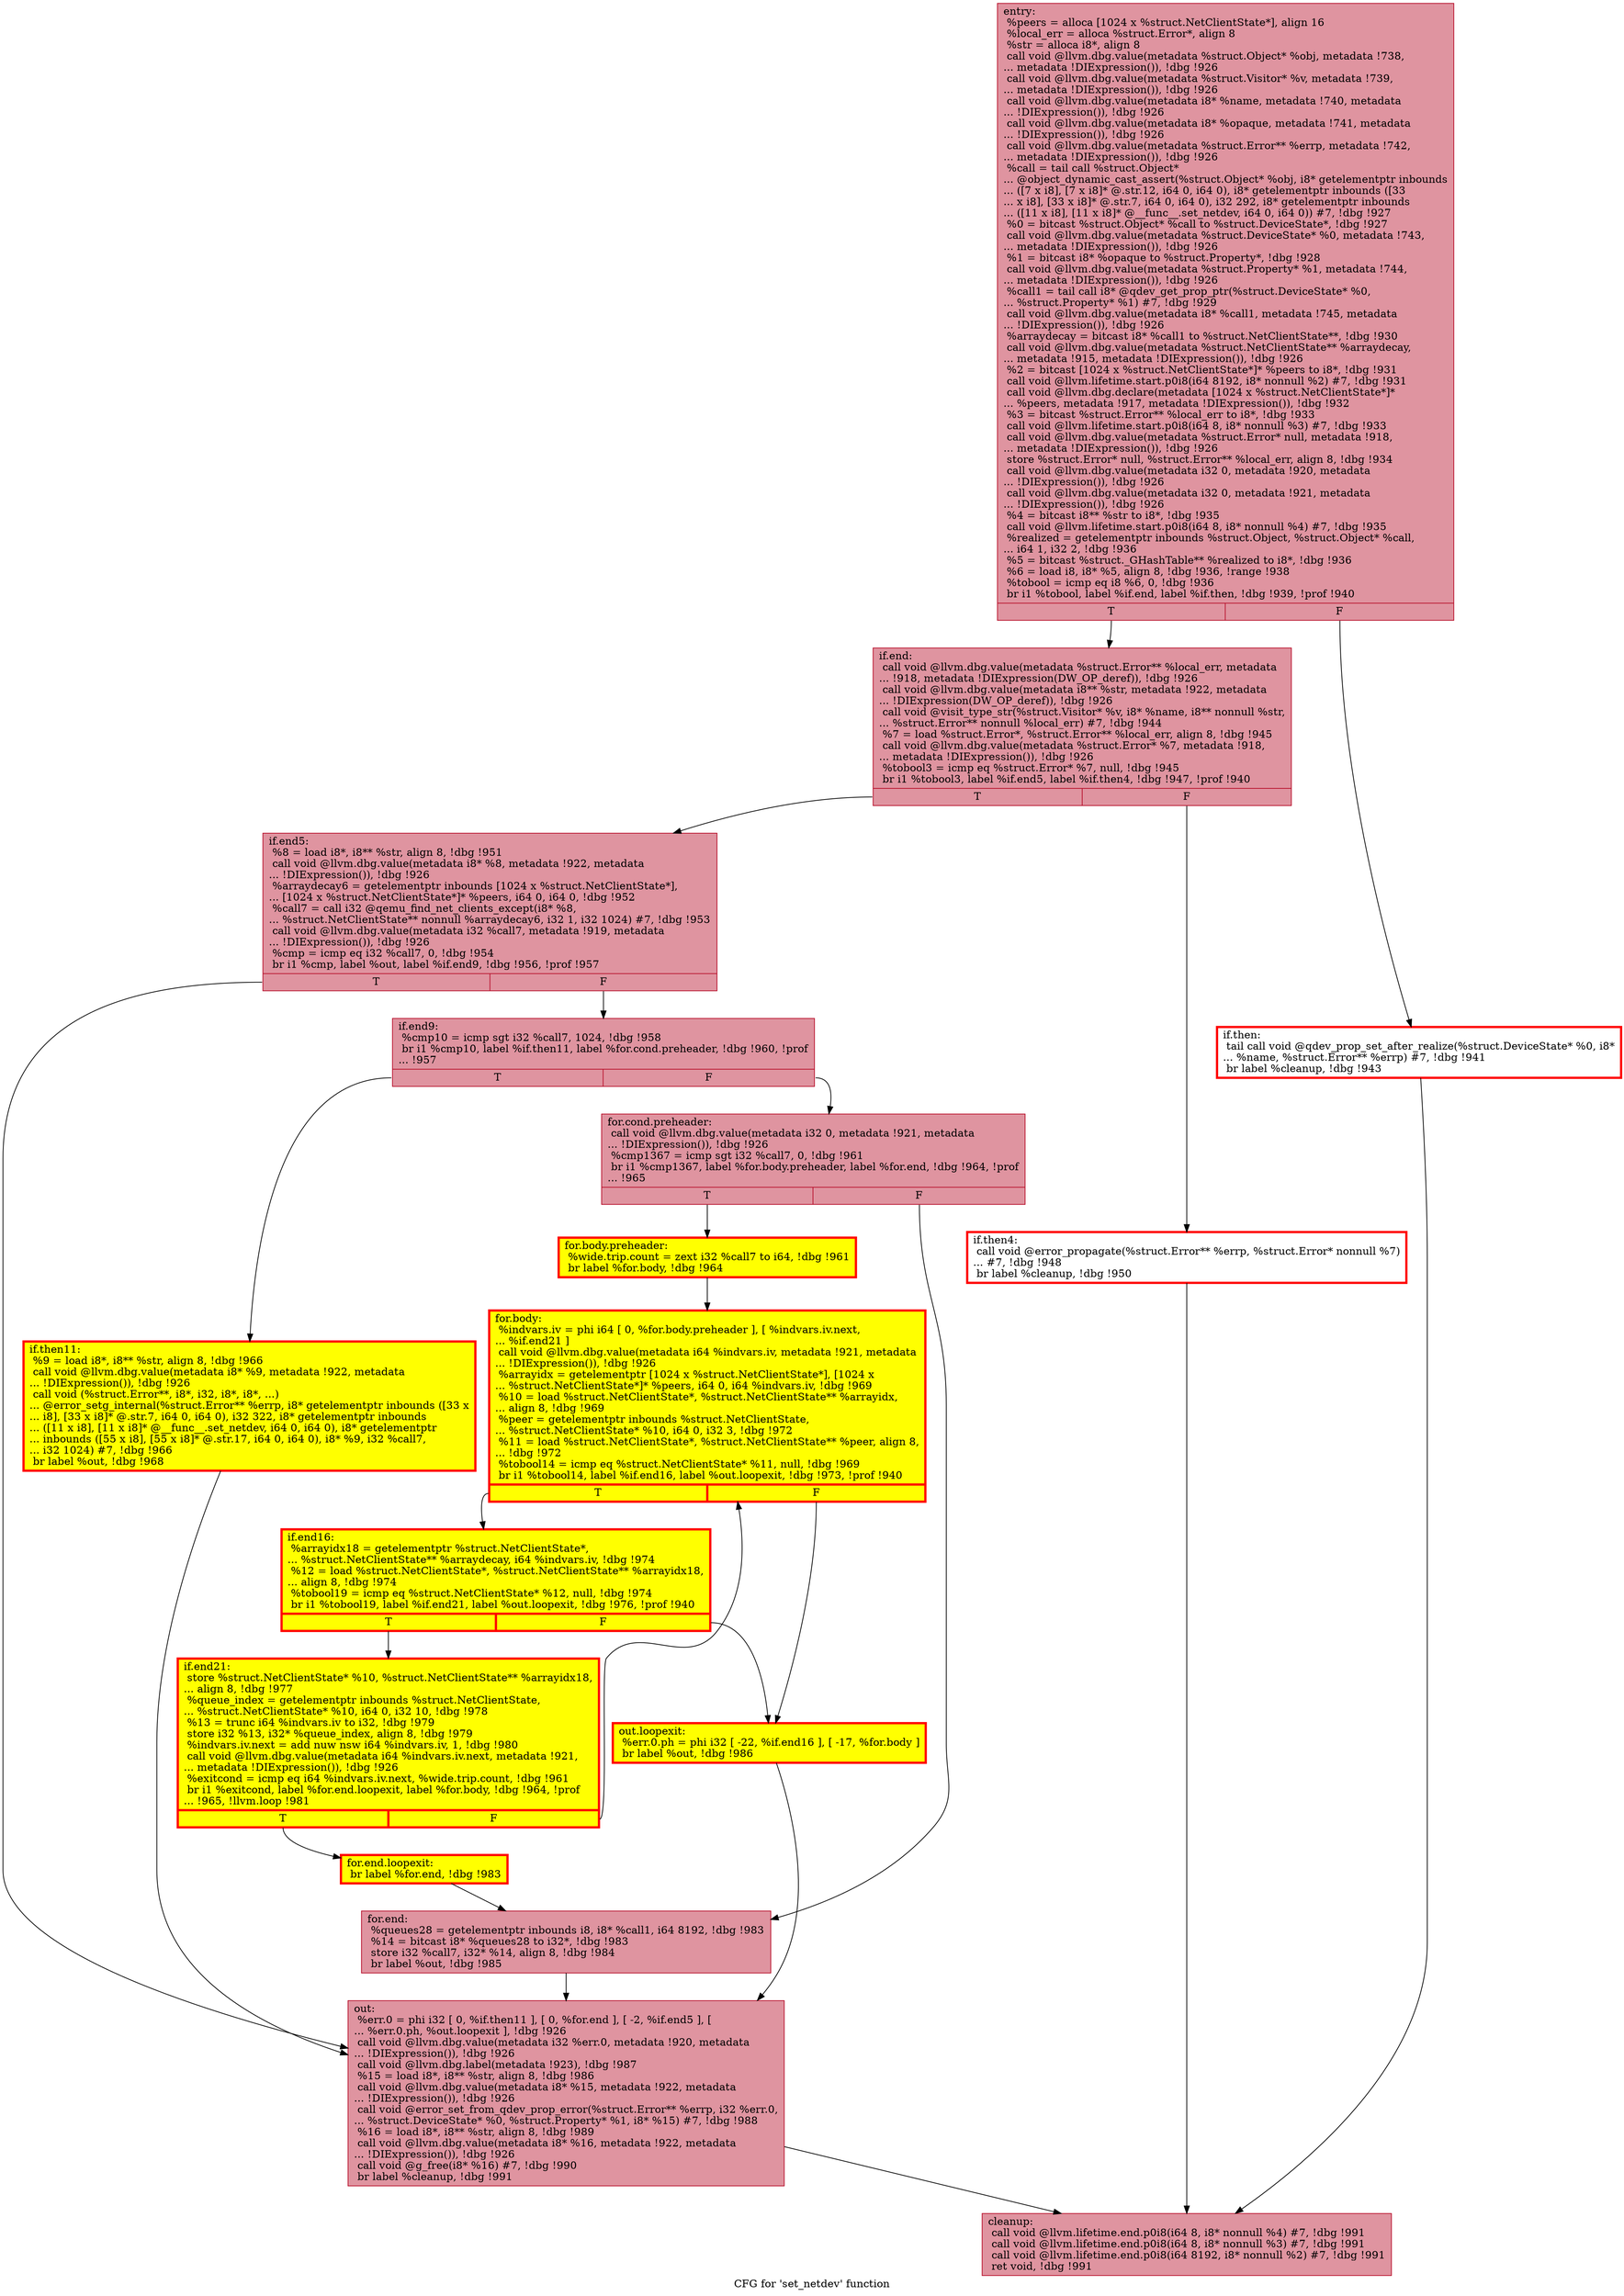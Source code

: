 digraph "CFG for 'set_netdev' function" {
	label="CFG for 'set_netdev' function";

	Node0x556c185917b0 [shape=record,color="#b70d28ff", style=filled, fillcolor="#b70d2870",label="{entry:\l  %peers = alloca [1024 x %struct.NetClientState*], align 16\l  %local_err = alloca %struct.Error*, align 8\l  %str = alloca i8*, align 8\l  call void @llvm.dbg.value(metadata %struct.Object* %obj, metadata !738,\l... metadata !DIExpression()), !dbg !926\l  call void @llvm.dbg.value(metadata %struct.Visitor* %v, metadata !739,\l... metadata !DIExpression()), !dbg !926\l  call void @llvm.dbg.value(metadata i8* %name, metadata !740, metadata\l... !DIExpression()), !dbg !926\l  call void @llvm.dbg.value(metadata i8* %opaque, metadata !741, metadata\l... !DIExpression()), !dbg !926\l  call void @llvm.dbg.value(metadata %struct.Error** %errp, metadata !742,\l... metadata !DIExpression()), !dbg !926\l  %call = tail call %struct.Object*\l... @object_dynamic_cast_assert(%struct.Object* %obj, i8* getelementptr inbounds\l... ([7 x i8], [7 x i8]* @.str.12, i64 0, i64 0), i8* getelementptr inbounds ([33\l... x i8], [33 x i8]* @.str.7, i64 0, i64 0), i32 292, i8* getelementptr inbounds\l... ([11 x i8], [11 x i8]* @__func__.set_netdev, i64 0, i64 0)) #7, !dbg !927\l  %0 = bitcast %struct.Object* %call to %struct.DeviceState*, !dbg !927\l  call void @llvm.dbg.value(metadata %struct.DeviceState* %0, metadata !743,\l... metadata !DIExpression()), !dbg !926\l  %1 = bitcast i8* %opaque to %struct.Property*, !dbg !928\l  call void @llvm.dbg.value(metadata %struct.Property* %1, metadata !744,\l... metadata !DIExpression()), !dbg !926\l  %call1 = tail call i8* @qdev_get_prop_ptr(%struct.DeviceState* %0,\l... %struct.Property* %1) #7, !dbg !929\l  call void @llvm.dbg.value(metadata i8* %call1, metadata !745, metadata\l... !DIExpression()), !dbg !926\l  %arraydecay = bitcast i8* %call1 to %struct.NetClientState**, !dbg !930\l  call void @llvm.dbg.value(metadata %struct.NetClientState** %arraydecay,\l... metadata !915, metadata !DIExpression()), !dbg !926\l  %2 = bitcast [1024 x %struct.NetClientState*]* %peers to i8*, !dbg !931\l  call void @llvm.lifetime.start.p0i8(i64 8192, i8* nonnull %2) #7, !dbg !931\l  call void @llvm.dbg.declare(metadata [1024 x %struct.NetClientState*]*\l... %peers, metadata !917, metadata !DIExpression()), !dbg !932\l  %3 = bitcast %struct.Error** %local_err to i8*, !dbg !933\l  call void @llvm.lifetime.start.p0i8(i64 8, i8* nonnull %3) #7, !dbg !933\l  call void @llvm.dbg.value(metadata %struct.Error* null, metadata !918,\l... metadata !DIExpression()), !dbg !926\l  store %struct.Error* null, %struct.Error** %local_err, align 8, !dbg !934\l  call void @llvm.dbg.value(metadata i32 0, metadata !920, metadata\l... !DIExpression()), !dbg !926\l  call void @llvm.dbg.value(metadata i32 0, metadata !921, metadata\l... !DIExpression()), !dbg !926\l  %4 = bitcast i8** %str to i8*, !dbg !935\l  call void @llvm.lifetime.start.p0i8(i64 8, i8* nonnull %4) #7, !dbg !935\l  %realized = getelementptr inbounds %struct.Object, %struct.Object* %call,\l... i64 1, i32 2, !dbg !936\l  %5 = bitcast %struct._GHashTable** %realized to i8*, !dbg !936\l  %6 = load i8, i8* %5, align 8, !dbg !936, !range !938\l  %tobool = icmp eq i8 %6, 0, !dbg !936\l  br i1 %tobool, label %if.end, label %if.then, !dbg !939, !prof !940\l|{<s0>T|<s1>F}}"];
	Node0x556c185917b0:s0 -> Node0x556c1859dc50;
	Node0x556c185917b0:s1 -> Node0x556c1859dbe0;
	Node0x556c1859dbe0 [shape=record,penwidth=3.0, color="red",label="{if.then:                                          \l  tail call void @qdev_prop_set_after_realize(%struct.DeviceState* %0, i8*\l... %name, %struct.Error** %errp) #7, !dbg !941\l  br label %cleanup, !dbg !943\l}"];
	Node0x556c1859dbe0 -> Node0x556c1859e560;
	Node0x556c1859dc50 [shape=record,color="#b70d28ff", style=filled, fillcolor="#b70d2870",label="{if.end:                                           \l  call void @llvm.dbg.value(metadata %struct.Error** %local_err, metadata\l... !918, metadata !DIExpression(DW_OP_deref)), !dbg !926\l  call void @llvm.dbg.value(metadata i8** %str, metadata !922, metadata\l... !DIExpression(DW_OP_deref)), !dbg !926\l  call void @visit_type_str(%struct.Visitor* %v, i8* %name, i8** nonnull %str,\l... %struct.Error** nonnull %local_err) #7, !dbg !944\l  %7 = load %struct.Error*, %struct.Error** %local_err, align 8, !dbg !945\l  call void @llvm.dbg.value(metadata %struct.Error* %7, metadata !918,\l... metadata !DIExpression()), !dbg !926\l  %tobool3 = icmp eq %struct.Error* %7, null, !dbg !945\l  br i1 %tobool3, label %if.end5, label %if.then4, !dbg !947, !prof !940\l|{<s0>T|<s1>F}}"];
	Node0x556c1859dc50:s0 -> Node0x556c1859f0e0;
	Node0x556c1859dc50:s1 -> Node0x556c1859f070;
	Node0x556c1859f070 [shape=record,penwidth=3.0, color="red",label="{if.then4:                                         \l  call void @error_propagate(%struct.Error** %errp, %struct.Error* nonnull %7)\l... #7, !dbg !948\l  br label %cleanup, !dbg !950\l}"];
	Node0x556c1859f070 -> Node0x556c1859e560;
	Node0x556c1859f0e0 [shape=record,color="#b70d28ff", style=filled, fillcolor="#b70d2870",label="{if.end5:                                          \l  %8 = load i8*, i8** %str, align 8, !dbg !951\l  call void @llvm.dbg.value(metadata i8* %8, metadata !922, metadata\l... !DIExpression()), !dbg !926\l  %arraydecay6 = getelementptr inbounds [1024 x %struct.NetClientState*],\l... [1024 x %struct.NetClientState*]* %peers, i64 0, i64 0, !dbg !952\l  %call7 = call i32 @qemu_find_net_clients_except(i8* %8,\l... %struct.NetClientState** nonnull %arraydecay6, i32 1, i32 1024) #7, !dbg !953\l  call void @llvm.dbg.value(metadata i32 %call7, metadata !919, metadata\l... !DIExpression()), !dbg !926\l  %cmp = icmp eq i32 %call7, 0, !dbg !954\l  br i1 %cmp, label %out, label %if.end9, !dbg !956, !prof !957\l|{<s0>T|<s1>F}}"];
	Node0x556c1859f0e0:s0 -> Node0x556c184c6ac0;
	Node0x556c1859f0e0:s1 -> Node0x556c184c52c0;
	Node0x556c184c52c0 [shape=record,color="#b70d28ff", style=filled, fillcolor="#b70d2870",label="{if.end9:                                          \l  %cmp10 = icmp sgt i32 %call7, 1024, !dbg !958\l  br i1 %cmp10, label %if.then11, label %for.cond.preheader, !dbg !960, !prof\l... !957\l|{<s0>T|<s1>F}}"];
	Node0x556c184c52c0:s0 -> Node0x556c183f9cb0;
	Node0x556c184c52c0:s1 -> Node0x556c1868dae0;
	Node0x556c1868dae0 [shape=record,color="#b70d28ff", style=filled, fillcolor="#b70d2870",label="{for.cond.preheader:                               \l  call void @llvm.dbg.value(metadata i32 0, metadata !921, metadata\l... !DIExpression()), !dbg !926\l  %cmp1367 = icmp sgt i32 %call7, 0, !dbg !961\l  br i1 %cmp1367, label %for.body.preheader, label %for.end, !dbg !964, !prof\l... !965\l|{<s0>T|<s1>F}}"];
	Node0x556c1868dae0:s0 -> Node0x556c18590ba0;
	Node0x556c1868dae0:s1 -> Node0x556c185a4eb0;
	Node0x556c18590ba0 [shape=record,penwidth=3.0, style="filled", color="red", fillcolor="yellow",label="{for.body.preheader:                               \l  %wide.trip.count = zext i32 %call7 to i64, !dbg !961\l  br label %for.body, !dbg !964\l}"];
	Node0x556c18590ba0 -> Node0x556c185a55b0;
	Node0x556c183f9cb0 [shape=record,penwidth=3.0, style="filled", color="red", fillcolor="yellow",label="{if.then11:                                        \l  %9 = load i8*, i8** %str, align 8, !dbg !966\l  call void @llvm.dbg.value(metadata i8* %9, metadata !922, metadata\l... !DIExpression()), !dbg !926\l  call void (%struct.Error**, i8*, i32, i8*, i8*, ...)\l... @error_setg_internal(%struct.Error** %errp, i8* getelementptr inbounds ([33 x\l... i8], [33 x i8]* @.str.7, i64 0, i64 0), i32 322, i8* getelementptr inbounds\l... ([11 x i8], [11 x i8]* @__func__.set_netdev, i64 0, i64 0), i8* getelementptr\l... inbounds ([55 x i8], [55 x i8]* @.str.17, i64 0, i64 0), i8* %9, i32 %call7,\l... i32 1024) #7, !dbg !966\l  br label %out, !dbg !968\l}"];
	Node0x556c183f9cb0 -> Node0x556c184c6ac0;
	Node0x556c185a55b0 [shape=record,penwidth=3.0, style="filled", color="red", fillcolor="yellow",label="{for.body:                                         \l  %indvars.iv = phi i64 [ 0, %for.body.preheader ], [ %indvars.iv.next,\l... %if.end21 ]\l  call void @llvm.dbg.value(metadata i64 %indvars.iv, metadata !921, metadata\l... !DIExpression()), !dbg !926\l  %arrayidx = getelementptr [1024 x %struct.NetClientState*], [1024 x\l... %struct.NetClientState*]* %peers, i64 0, i64 %indvars.iv, !dbg !969\l  %10 = load %struct.NetClientState*, %struct.NetClientState** %arrayidx,\l... align 8, !dbg !969\l  %peer = getelementptr inbounds %struct.NetClientState,\l... %struct.NetClientState* %10, i64 0, i32 3, !dbg !972\l  %11 = load %struct.NetClientState*, %struct.NetClientState** %peer, align 8,\l... !dbg !972\l  %tobool14 = icmp eq %struct.NetClientState* %11, null, !dbg !969\l  br i1 %tobool14, label %if.end16, label %out.loopexit, !dbg !973, !prof !940\l|{<s0>T|<s1>F}}"];
	Node0x556c185a55b0:s0 -> Node0x556c185a5af0;
	Node0x556c185a55b0:s1 -> Node0x556c1858be10;
	Node0x556c185a5af0 [shape=record,penwidth=3.0, style="filled", color="red", fillcolor="yellow",label="{if.end16:                                         \l  %arrayidx18 = getelementptr %struct.NetClientState*,\l... %struct.NetClientState** %arraydecay, i64 %indvars.iv, !dbg !974\l  %12 = load %struct.NetClientState*, %struct.NetClientState** %arrayidx18,\l... align 8, !dbg !974\l  %tobool19 = icmp eq %struct.NetClientState* %12, null, !dbg !974\l  br i1 %tobool19, label %if.end21, label %out.loopexit, !dbg !976, !prof !940\l|{<s0>T|<s1>F}}"];
	Node0x556c185a5af0:s0 -> Node0x556c185a6860;
	Node0x556c185a5af0:s1 -> Node0x556c1858be10;
	Node0x556c185a6860 [shape=record,penwidth=3.0, style="filled", color="red", fillcolor="yellow",label="{if.end21:                                         \l  store %struct.NetClientState* %10, %struct.NetClientState** %arrayidx18,\l... align 8, !dbg !977\l  %queue_index = getelementptr inbounds %struct.NetClientState,\l... %struct.NetClientState* %10, i64 0, i32 10, !dbg !978\l  %13 = trunc i64 %indvars.iv to i32, !dbg !979\l  store i32 %13, i32* %queue_index, align 8, !dbg !979\l  %indvars.iv.next = add nuw nsw i64 %indvars.iv, 1, !dbg !980\l  call void @llvm.dbg.value(metadata i64 %indvars.iv.next, metadata !921,\l... metadata !DIExpression()), !dbg !926\l  %exitcond = icmp eq i64 %indvars.iv.next, %wide.trip.count, !dbg !961\l  br i1 %exitcond, label %for.end.loopexit, label %for.body, !dbg !964, !prof\l... !965, !llvm.loop !981\l|{<s0>T|<s1>F}}"];
	Node0x556c185a6860:s0 -> Node0x556c18582a10;
	Node0x556c185a6860:s1 -> Node0x556c185a55b0;
	Node0x556c18582a10 [shape=record,penwidth=3.0, style="filled", color="red", fillcolor="yellow",label="{for.end.loopexit:                                 \l  br label %for.end, !dbg !983\l}"];
	Node0x556c18582a10 -> Node0x556c185a4eb0;
	Node0x556c185a4eb0 [shape=record,color="#b70d28ff", style=filled, fillcolor="#b70d2870",label="{for.end:                                          \l  %queues28 = getelementptr inbounds i8, i8* %call1, i64 8192, !dbg !983\l  %14 = bitcast i8* %queues28 to i32*, !dbg !983\l  store i32 %call7, i32* %14, align 8, !dbg !984\l  br label %out, !dbg !985\l}"];
	Node0x556c185a4eb0 -> Node0x556c184c6ac0;
	Node0x556c1858be10 [shape=record,penwidth=3.0, style="filled", color="red", fillcolor="yellow",label="{out.loopexit:                                     \l  %err.0.ph = phi i32 [ -22, %if.end16 ], [ -17, %for.body ]\l  br label %out, !dbg !986\l}"];
	Node0x556c1858be10 -> Node0x556c184c6ac0;
	Node0x556c184c6ac0 [shape=record,color="#b70d28ff", style=filled, fillcolor="#b70d2870",label="{out:                                              \l  %err.0 = phi i32 [ 0, %if.then11 ], [ 0, %for.end ], [ -2, %if.end5 ], [\l... %err.0.ph, %out.loopexit ], !dbg !926\l  call void @llvm.dbg.value(metadata i32 %err.0, metadata !920, metadata\l... !DIExpression()), !dbg !926\l  call void @llvm.dbg.label(metadata !923), !dbg !987\l  %15 = load i8*, i8** %str, align 8, !dbg !986\l  call void @llvm.dbg.value(metadata i8* %15, metadata !922, metadata\l... !DIExpression()), !dbg !926\l  call void @error_set_from_qdev_prop_error(%struct.Error** %errp, i32 %err.0,\l... %struct.DeviceState* %0, %struct.Property* %1, i8* %15) #7, !dbg !988\l  %16 = load i8*, i8** %str, align 8, !dbg !989\l  call void @llvm.dbg.value(metadata i8* %16, metadata !922, metadata\l... !DIExpression()), !dbg !926\l  call void @g_free(i8* %16) #7, !dbg !990\l  br label %cleanup, !dbg !991\l}"];
	Node0x556c184c6ac0 -> Node0x556c1859e560;
	Node0x556c1859e560 [shape=record,color="#b70d28ff", style=filled, fillcolor="#b70d2870",label="{cleanup:                                          \l  call void @llvm.lifetime.end.p0i8(i64 8, i8* nonnull %4) #7, !dbg !991\l  call void @llvm.lifetime.end.p0i8(i64 8, i8* nonnull %3) #7, !dbg !991\l  call void @llvm.lifetime.end.p0i8(i64 8192, i8* nonnull %2) #7, !dbg !991\l  ret void, !dbg !991\l}"];
}
